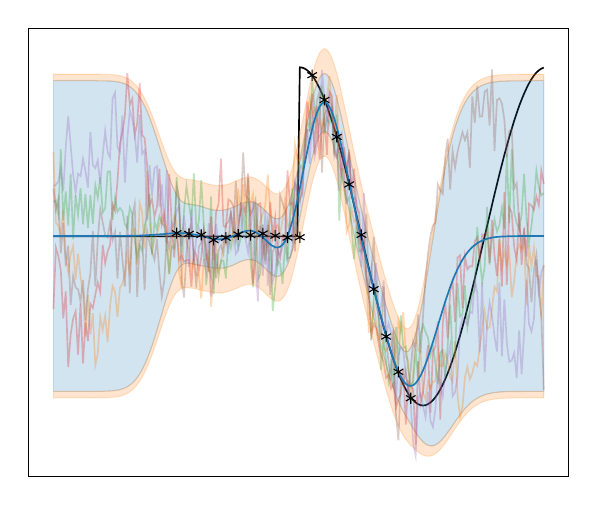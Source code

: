 % This file was created with tikzplotlib v0.10.1.
\begin{tikzpicture}

\definecolor{crimson2143940}{RGB}{214,39,40}
\definecolor{darkgray176}{RGB}{176,176,176}
\definecolor{darkorange25512714}{RGB}{255,127,14}
\definecolor{forestgreen4416044}{RGB}{44,160,44}
\definecolor{lightgray204}{RGB}{204,204,204}
\definecolor{mediumpurple148103189}{RGB}{148,103,189}
\definecolor{sienna1408675}{RGB}{140,86,75}
\definecolor{steelblue31119180}{RGB}{31,119,180}

\begin{axis}[
legend cell align={left},
legend style={
  fill opacity=0.8,
  draw opacity=1,
  text opacity=1,
  at={(0.03,0.03)},
  anchor=south west,
  draw=lightgray204
},
ticks=none,
tick align=outside,
tick pos=left,
%title={Heavi-Cosine},
x grid style={darkgray176},
xmin=-1.1, xmax=1.09,
xtick style={color=black},
y grid style={darkgray176},
ymin=-1.42, ymax=1.231,
ytick style={color=black}
]
\addplot [semithick, black]
table {%
-1 0
-0.01 0
0 1
0.01 0.998
0.02 0.992
0.03 0.982
0.04 0.969
0.05 0.951
0.06 0.93
0.07 0.905
0.08 0.876
0.09 0.844
0.1 0.809
0.11 0.771
0.12 0.729
0.13 0.685
0.15 0.588
0.17 0.482
0.19 0.368
0.21 0.249
0.25 -0
0.29 -0.249
0.31 -0.368
0.33 -0.482
0.35 -0.588
0.37 -0.685
0.38 -0.729
0.39 -0.771
0.4 -0.809
0.41 -0.844
0.42 -0.876
0.43 -0.905
0.44 -0.93
0.45 -0.951
0.46 -0.969
0.47 -0.982
0.48 -0.992
0.49 -0.998
0.5 -1
0.51 -0.998
0.52 -0.992
0.53 -0.982
0.54 -0.969
0.55 -0.951
0.56 -0.93
0.57 -0.905
0.58 -0.876
0.59 -0.844
0.6 -0.809
0.61 -0.771
0.62 -0.729
0.63 -0.685
0.65 -0.588
0.67 -0.482
0.69 -0.368
0.71 -0.249
0.75 0
0.79 0.249
0.81 0.368
0.83 0.482
0.85 0.588
0.87 0.685
0.88 0.729
0.89 0.771
0.9 0.809
0.91 0.844
0.92 0.876
0.93 0.905
0.94 0.93
0.95 0.951
0.96 0.969
0.97 0.982
0.98 0.992
0.99 0.998
};
% \addlegendentry{True Func.}
\path [draw=steelblue31119180, fill=steelblue31119180, opacity=0.2]
(axis cs:-1,0.921)
--(axis cs:-1,-0.916)
--(axis cs:-0.99,-0.916)
--(axis cs:-0.98,-0.916)
--(axis cs:-0.97,-0.916)
--(axis cs:-0.96,-0.916)
--(axis cs:-0.95,-0.916)
--(axis cs:-0.94,-0.916)
--(axis cs:-0.93,-0.916)
--(axis cs:-0.92,-0.916)
--(axis cs:-0.91,-0.916)
--(axis cs:-0.9,-0.916)
--(axis cs:-0.89,-0.916)
--(axis cs:-0.88,-0.916)
--(axis cs:-0.87,-0.916)
--(axis cs:-0.86,-0.916)
--(axis cs:-0.85,-0.916)
--(axis cs:-0.84,-0.916)
--(axis cs:-0.83,-0.916)
--(axis cs:-0.82,-0.916)
--(axis cs:-0.81,-0.916)
--(axis cs:-0.8,-0.916)
--(axis cs:-0.79,-0.915)
--(axis cs:-0.78,-0.915)
--(axis cs:-0.77,-0.914)
--(axis cs:-0.76,-0.913)
--(axis cs:-0.75,-0.911)
--(axis cs:-0.74,-0.909)
--(axis cs:-0.73,-0.906)
--(axis cs:-0.72,-0.902)
--(axis cs:-0.71,-0.896)
--(axis cs:-0.7,-0.889)
--(axis cs:-0.69,-0.879)
--(axis cs:-0.68,-0.868)
--(axis cs:-0.67,-0.853)
--(axis cs:-0.66,-0.835)
--(axis cs:-0.65,-0.813)
--(axis cs:-0.64,-0.788)
--(axis cs:-0.63,-0.759)
--(axis cs:-0.62,-0.725)
--(axis cs:-0.61,-0.688)
--(axis cs:-0.6,-0.647)
--(axis cs:-0.59,-0.603)
--(axis cs:-0.58,-0.556)
--(axis cs:-0.57,-0.507)
--(axis cs:-0.56,-0.458)
--(axis cs:-0.55,-0.408)
--(axis cs:-0.54,-0.36)
--(axis cs:-0.53,-0.314)
--(axis cs:-0.52,-0.273)
--(axis cs:-0.51,-0.237)
--(axis cs:-0.5,-0.207)
--(axis cs:-0.49,-0.185)
--(axis cs:-0.48,-0.17)
--(axis cs:-0.47,-0.162)
--(axis cs:-0.46,-0.158)
--(axis cs:-0.45,-0.159)
--(axis cs:-0.44,-0.161)
--(axis cs:-0.43,-0.164)
--(axis cs:-0.42,-0.167)
--(axis cs:-0.41,-0.17)
--(axis cs:-0.4,-0.173)
--(axis cs:-0.39,-0.176)
--(axis cs:-0.38,-0.178)
--(axis cs:-0.37,-0.181)
--(axis cs:-0.36,-0.184)
--(axis cs:-0.35,-0.186)
--(axis cs:-0.34,-0.188)
--(axis cs:-0.33,-0.188)
--(axis cs:-0.32,-0.188)
--(axis cs:-0.31,-0.187)
--(axis cs:-0.3,-0.184)
--(axis cs:-0.29,-0.18)
--(axis cs:-0.28,-0.175)
--(axis cs:-0.27,-0.169)
--(axis cs:-0.26,-0.162)
--(axis cs:-0.25,-0.155)
--(axis cs:-0.24,-0.149)
--(axis cs:-0.23,-0.143)
--(axis cs:-0.22,-0.139)
--(axis cs:-0.21,-0.137)
--(axis cs:-0.2,-0.137)
--(axis cs:-0.19,-0.14)
--(axis cs:-0.18,-0.145)
--(axis cs:-0.17,-0.153)
--(axis cs:-0.16,-0.164)
--(axis cs:-0.15,-0.176)
--(axis cs:-0.14,-0.19)
--(axis cs:-0.13,-0.204)
--(axis cs:-0.12,-0.217)
--(axis cs:-0.11,-0.228)
--(axis cs:-0.1,-0.235)
--(axis cs:-0.09,-0.237)
--(axis cs:-0.08,-0.232)
--(axis cs:-0.07,-0.219)
--(axis cs:-0.06,-0.198)
--(axis cs:-0.05,-0.168)
--(axis cs:-0.04,-0.128)
--(axis cs:-0.03,-0.079)
--(axis cs:-0.02,-0.021)
--(axis cs:-0.01,0.043)
--(axis cs:8.941e-10,0.113)
--(axis cs:0.01,0.186)
--(axis cs:0.02,0.26)
--(axis cs:0.03,0.333)
--(axis cs:0.04,0.402)
--(axis cs:0.05,0.465)
--(axis cs:0.06,0.519)
--(axis cs:0.07,0.563)
--(axis cs:0.08,0.595)
--(axis cs:0.09,0.615)
--(axis cs:0.1,0.622)
--(axis cs:0.11,0.616)
--(axis cs:0.12,0.597)
--(axis cs:0.13,0.566)
--(axis cs:0.14,0.525)
--(axis cs:0.15,0.475)
--(axis cs:0.16,0.418)
--(axis cs:0.17,0.356)
--(axis cs:0.18,0.289)
--(axis cs:0.19,0.22)
--(axis cs:0.2,0.15)
--(axis cs:0.21,0.08)
--(axis cs:0.22,0.011)
--(axis cs:0.23,-0.057)
--(axis cs:0.24,-0.123)
--(axis cs:0.25,-0.187)
--(axis cs:0.26,-0.249)
--(axis cs:0.27,-0.309)
--(axis cs:0.28,-0.368)
--(axis cs:0.29,-0.426)
--(axis cs:0.3,-0.483)
--(axis cs:0.31,-0.54)
--(axis cs:0.32,-0.596)
--(axis cs:0.33,-0.651)
--(axis cs:0.34,-0.706)
--(axis cs:0.35,-0.759)
--(axis cs:0.36,-0.809)
--(axis cs:0.37,-0.857)
--(axis cs:0.38,-0.901)
--(axis cs:0.39,-0.941)
--(axis cs:0.4,-0.976)
--(axis cs:0.41,-1.007)
--(axis cs:0.42,-1.035)
--(axis cs:0.43,-1.061)
--(axis cs:0.44,-1.086)
--(axis cs:0.45,-1.11)
--(axis cs:0.46,-1.135)
--(axis cs:0.47,-1.158)
--(axis cs:0.48,-1.18)
--(axis cs:0.49,-1.199)
--(axis cs:0.5,-1.215)
--(axis cs:0.51,-1.227)
--(axis cs:0.52,-1.235)
--(axis cs:0.53,-1.238)
--(axis cs:0.54,-1.238)
--(axis cs:0.55,-1.233)
--(axis cs:0.56,-1.224)
--(axis cs:0.57,-1.212)
--(axis cs:0.58,-1.196)
--(axis cs:0.59,-1.179)
--(axis cs:0.6,-1.159)
--(axis cs:0.61,-1.139)
--(axis cs:0.62,-1.118)
--(axis cs:0.63,-1.096)
--(axis cs:0.64,-1.076)
--(axis cs:0.65,-1.056)
--(axis cs:0.66,-1.037)
--(axis cs:0.67,-1.019)
--(axis cs:0.68,-1.004)
--(axis cs:0.69,-0.989)
--(axis cs:0.7,-0.977)
--(axis cs:0.71,-0.966)
--(axis cs:0.72,-0.957)
--(axis cs:0.73,-0.949)
--(axis cs:0.74,-0.942)
--(axis cs:0.75,-0.937)
--(axis cs:0.76,-0.932)
--(axis cs:0.77,-0.929)
--(axis cs:0.78,-0.926)
--(axis cs:0.79,-0.923)
--(axis cs:0.8,-0.922)
--(axis cs:0.81,-0.92)
--(axis cs:0.82,-0.919)
--(axis cs:0.83,-0.918)
--(axis cs:0.84,-0.918)
--(axis cs:0.85,-0.917)
--(axis cs:0.86,-0.917)
--(axis cs:0.87,-0.917)
--(axis cs:0.88,-0.917)
--(axis cs:0.89,-0.917)
--(axis cs:0.9,-0.917)
--(axis cs:0.91,-0.916)
--(axis cs:0.92,-0.916)
--(axis cs:0.93,-0.916)
--(axis cs:0.94,-0.916)
--(axis cs:0.95,-0.916)
--(axis cs:0.96,-0.916)
--(axis cs:0.97,-0.916)
--(axis cs:0.98,-0.916)
--(axis cs:0.99,-0.916)
--(axis cs:0.99,0.921)
--(axis cs:0.99,0.921)
--(axis cs:0.98,0.921)
--(axis cs:0.97,0.921)
--(axis cs:0.96,0.921)
--(axis cs:0.95,0.921)
--(axis cs:0.94,0.921)
--(axis cs:0.93,0.921)
--(axis cs:0.92,0.921)
--(axis cs:0.91,0.92)
--(axis cs:0.9,0.92)
--(axis cs:0.89,0.92)
--(axis cs:0.88,0.92)
--(axis cs:0.87,0.92)
--(axis cs:0.86,0.92)
--(axis cs:0.85,0.919)
--(axis cs:0.84,0.919)
--(axis cs:0.83,0.918)
--(axis cs:0.82,0.918)
--(axis cs:0.81,0.917)
--(axis cs:0.8,0.915)
--(axis cs:0.79,0.913)
--(axis cs:0.78,0.911)
--(axis cs:0.77,0.908)
--(axis cs:0.76,0.904)
--(axis cs:0.75,0.899)
--(axis cs:0.74,0.893)
--(axis cs:0.73,0.886)
--(axis cs:0.72,0.876)
--(axis cs:0.71,0.865)
--(axis cs:0.7,0.851)
--(axis cs:0.69,0.834)
--(axis cs:0.68,0.814)
--(axis cs:0.67,0.79)
--(axis cs:0.66,0.761)
--(axis cs:0.65,0.728)
--(axis cs:0.64,0.69)
--(axis cs:0.63,0.646)
--(axis cs:0.62,0.596)
--(axis cs:0.61,0.539)
--(axis cs:0.6,0.477)
--(axis cs:0.59,0.408)
--(axis cs:0.58,0.333)
--(axis cs:0.57,0.253)
--(axis cs:0.56,0.168)
--(axis cs:0.55,0.079)
--(axis cs:0.54,-0.012)
--(axis cs:0.53,-0.104)
--(axis cs:0.52,-0.196)
--(axis cs:0.51,-0.285)
--(axis cs:0.5,-0.37)
--(axis cs:0.49,-0.448)
--(axis cs:0.48,-0.518)
--(axis cs:0.47,-0.577)
--(axis cs:0.46,-0.624)
--(axis cs:0.45,-0.658)
--(axis cs:0.44,-0.678)
--(axis cs:0.43,-0.683)
--(axis cs:0.42,-0.675)
--(axis cs:0.41,-0.655)
--(axis cs:0.4,-0.627)
--(axis cs:0.39,-0.591)
--(axis cs:0.38,-0.551)
--(axis cs:0.37,-0.506)
--(axis cs:0.36,-0.459)
--(axis cs:0.35,-0.409)
--(axis cs:0.34,-0.358)
--(axis cs:0.33,-0.305)
--(axis cs:0.32,-0.251)
--(axis cs:0.31,-0.196)
--(axis cs:0.3,-0.141)
--(axis cs:0.29,-0.084)
--(axis cs:0.28,-0.026)
--(axis cs:0.27,0.033)
--(axis cs:0.26,0.094)
--(axis cs:0.25,0.156)
--(axis cs:0.24,0.219)
--(axis cs:0.23,0.285)
--(axis cs:0.22,0.353)
--(axis cs:0.21,0.422)
--(axis cs:0.2,0.492)
--(axis cs:0.19,0.562)
--(axis cs:0.18,0.631)
--(axis cs:0.17,0.697)
--(axis cs:0.16,0.76)
--(axis cs:0.15,0.817)
--(axis cs:0.14,0.867)
--(axis cs:0.13,0.908)
--(axis cs:0.12,0.938)
--(axis cs:0.11,0.957)
--(axis cs:0.1,0.963)
--(axis cs:0.09,0.957)
--(axis cs:0.08,0.937)
--(axis cs:0.07,0.904)
--(axis cs:0.06,0.86)
--(axis cs:0.05,0.806)
--(axis cs:0.04,0.743)
--(axis cs:0.03,0.674)
--(axis cs:0.02,0.601)
--(axis cs:0.01,0.527)
--(axis cs:8.941e-10,0.454)
--(axis cs:-0.01,0.384)
--(axis cs:-0.02,0.32)
--(axis cs:-0.03,0.263)
--(axis cs:-0.04,0.214)
--(axis cs:-0.05,0.174)
--(axis cs:-0.06,0.143)
--(axis cs:-0.07,0.122)
--(axis cs:-0.08,0.109)
--(axis cs:-0.09,0.104)
--(axis cs:-0.1,0.106)
--(axis cs:-0.11,0.113)
--(axis cs:-0.12,0.124)
--(axis cs:-0.13,0.137)
--(axis cs:-0.14,0.151)
--(axis cs:-0.15,0.165)
--(axis cs:-0.16,0.177)
--(axis cs:-0.17,0.188)
--(axis cs:-0.18,0.196)
--(axis cs:-0.19,0.202)
--(axis cs:-0.2,0.204)
--(axis cs:-0.21,0.204)
--(axis cs:-0.22,0.202)
--(axis cs:-0.23,0.198)
--(axis cs:-0.24,0.192)
--(axis cs:-0.25,0.186)
--(axis cs:-0.26,0.18)
--(axis cs:-0.27,0.173)
--(axis cs:-0.28,0.167)
--(axis cs:-0.29,0.162)
--(axis cs:-0.3,0.158)
--(axis cs:-0.31,0.156)
--(axis cs:-0.32,0.154)
--(axis cs:-0.33,0.154)
--(axis cs:-0.34,0.155)
--(axis cs:-0.35,0.156)
--(axis cs:-0.36,0.159)
--(axis cs:-0.37,0.163)
--(axis cs:-0.38,0.167)
--(axis cs:-0.39,0.172)
--(axis cs:-0.4,0.177)
--(axis cs:-0.41,0.181)
--(axis cs:-0.42,0.184)
--(axis cs:-0.43,0.187)
--(axis cs:-0.44,0.189)
--(axis cs:-0.45,0.191)
--(axis cs:-0.46,0.194)
--(axis cs:-0.47,0.199)
--(axis cs:-0.48,0.208)
--(axis cs:-0.49,0.223)
--(axis cs:-0.5,0.245)
--(axis cs:-0.51,0.274)
--(axis cs:-0.52,0.308)
--(axis cs:-0.53,0.348)
--(axis cs:-0.54,0.391)
--(axis cs:-0.55,0.437)
--(axis cs:-0.56,0.484)
--(axis cs:-0.57,0.531)
--(axis cs:-0.58,0.578)
--(axis cs:-0.59,0.622)
--(axis cs:-0.6,0.664)
--(axis cs:-0.61,0.703)
--(axis cs:-0.62,0.739)
--(axis cs:-0.63,0.771)
--(axis cs:-0.64,0.799)
--(axis cs:-0.65,0.823)
--(axis cs:-0.66,0.843)
--(axis cs:-0.67,0.861)
--(axis cs:-0.68,0.875)
--(axis cs:-0.69,0.886)
--(axis cs:-0.7,0.895)
--(axis cs:-0.71,0.902)
--(axis cs:-0.72,0.907)
--(axis cs:-0.73,0.911)
--(axis cs:-0.74,0.914)
--(axis cs:-0.75,0.916)
--(axis cs:-0.76,0.918)
--(axis cs:-0.77,0.919)
--(axis cs:-0.78,0.919)
--(axis cs:-0.79,0.92)
--(axis cs:-0.8,0.92)
--(axis cs:-0.81,0.92)
--(axis cs:-0.82,0.92)
--(axis cs:-0.83,0.921)
--(axis cs:-0.84,0.921)
--(axis cs:-0.85,0.921)
--(axis cs:-0.86,0.921)
--(axis cs:-0.87,0.921)
--(axis cs:-0.88,0.921)
--(axis cs:-0.89,0.921)
--(axis cs:-0.9,0.921)
--(axis cs:-0.91,0.921)
--(axis cs:-0.92,0.921)
--(axis cs:-0.93,0.921)
--(axis cs:-0.94,0.921)
--(axis cs:-0.95,0.921)
--(axis cs:-0.96,0.921)
--(axis cs:-0.97,0.921)
--(axis cs:-0.98,0.921)
--(axis cs:-0.99,0.921)
--(axis cs:-1,0.921)
--cycle;
\addlegendimage{area legend, draw=steelblue31119180, fill=steelblue31119180, opacity=0.2}
% \addlegendentry{Epistemic}

\path [draw=darkorange25512714, fill=darkorange25512714, opacity=0.2]
(axis cs:-1,-0.955)
--(axis cs:-1,-0.916)
--(axis cs:-0.99,-0.916)
--(axis cs:-0.98,-0.916)
--(axis cs:-0.97,-0.916)
--(axis cs:-0.96,-0.916)
--(axis cs:-0.95,-0.916)
--(axis cs:-0.94,-0.916)
--(axis cs:-0.93,-0.916)
--(axis cs:-0.92,-0.916)
--(axis cs:-0.91,-0.916)
--(axis cs:-0.9,-0.916)
--(axis cs:-0.89,-0.916)
--(axis cs:-0.88,-0.916)
--(axis cs:-0.87,-0.916)
--(axis cs:-0.86,-0.916)
--(axis cs:-0.85,-0.916)
--(axis cs:-0.84,-0.916)
--(axis cs:-0.83,-0.916)
--(axis cs:-0.82,-0.916)
--(axis cs:-0.81,-0.916)
--(axis cs:-0.8,-0.916)
--(axis cs:-0.79,-0.915)
--(axis cs:-0.78,-0.915)
--(axis cs:-0.77,-0.914)
--(axis cs:-0.76,-0.913)
--(axis cs:-0.75,-0.911)
--(axis cs:-0.74,-0.909)
--(axis cs:-0.73,-0.906)
--(axis cs:-0.72,-0.902)
--(axis cs:-0.71,-0.896)
--(axis cs:-0.7,-0.889)
--(axis cs:-0.69,-0.879)
--(axis cs:-0.68,-0.868)
--(axis cs:-0.67,-0.853)
--(axis cs:-0.66,-0.835)
--(axis cs:-0.65,-0.813)
--(axis cs:-0.64,-0.788)
--(axis cs:-0.63,-0.759)
--(axis cs:-0.62,-0.725)
--(axis cs:-0.61,-0.688)
--(axis cs:-0.6,-0.647)
--(axis cs:-0.59,-0.603)
--(axis cs:-0.58,-0.556)
--(axis cs:-0.57,-0.507)
--(axis cs:-0.56,-0.458)
--(axis cs:-0.55,-0.408)
--(axis cs:-0.54,-0.36)
--(axis cs:-0.53,-0.314)
--(axis cs:-0.52,-0.273)
--(axis cs:-0.51,-0.237)
--(axis cs:-0.5,-0.207)
--(axis cs:-0.49,-0.185)
--(axis cs:-0.48,-0.17)
--(axis cs:-0.47,-0.162)
--(axis cs:-0.46,-0.158)
--(axis cs:-0.45,-0.159)
--(axis cs:-0.44,-0.161)
--(axis cs:-0.43,-0.164)
--(axis cs:-0.42,-0.167)
--(axis cs:-0.41,-0.17)
--(axis cs:-0.4,-0.173)
--(axis cs:-0.39,-0.176)
--(axis cs:-0.38,-0.178)
--(axis cs:-0.37,-0.181)
--(axis cs:-0.36,-0.184)
--(axis cs:-0.35,-0.186)
--(axis cs:-0.34,-0.188)
--(axis cs:-0.33,-0.188)
--(axis cs:-0.32,-0.188)
--(axis cs:-0.31,-0.187)
--(axis cs:-0.3,-0.184)
--(axis cs:-0.29,-0.18)
--(axis cs:-0.28,-0.175)
--(axis cs:-0.27,-0.169)
--(axis cs:-0.26,-0.162)
--(axis cs:-0.25,-0.155)
--(axis cs:-0.24,-0.149)
--(axis cs:-0.23,-0.143)
--(axis cs:-0.22,-0.139)
--(axis cs:-0.21,-0.137)
--(axis cs:-0.2,-0.137)
--(axis cs:-0.19,-0.14)
--(axis cs:-0.18,-0.145)
--(axis cs:-0.17,-0.153)
--(axis cs:-0.16,-0.164)
--(axis cs:-0.15,-0.176)
--(axis cs:-0.14,-0.19)
--(axis cs:-0.13,-0.204)
--(axis cs:-0.12,-0.217)
--(axis cs:-0.11,-0.228)
--(axis cs:-0.1,-0.235)
--(axis cs:-0.09,-0.237)
--(axis cs:-0.08,-0.232)
--(axis cs:-0.07,-0.219)
--(axis cs:-0.06,-0.198)
--(axis cs:-0.05,-0.168)
--(axis cs:-0.04,-0.128)
--(axis cs:-0.03,-0.079)
--(axis cs:-0.02,-0.021)
--(axis cs:-0.01,0.043)
--(axis cs:8.941e-10,0.113)
--(axis cs:0.01,0.186)
--(axis cs:0.02,0.26)
--(axis cs:0.03,0.333)
--(axis cs:0.04,0.402)
--(axis cs:0.05,0.465)
--(axis cs:0.06,0.519)
--(axis cs:0.07,0.563)
--(axis cs:0.08,0.595)
--(axis cs:0.09,0.615)
--(axis cs:0.1,0.622)
--(axis cs:0.11,0.616)
--(axis cs:0.12,0.597)
--(axis cs:0.13,0.566)
--(axis cs:0.14,0.525)
--(axis cs:0.15,0.475)
--(axis cs:0.16,0.418)
--(axis cs:0.17,0.356)
--(axis cs:0.18,0.289)
--(axis cs:0.19,0.22)
--(axis cs:0.2,0.15)
--(axis cs:0.21,0.08)
--(axis cs:0.22,0.011)
--(axis cs:0.23,-0.057)
--(axis cs:0.24,-0.123)
--(axis cs:0.25,-0.187)
--(axis cs:0.26,-0.249)
--(axis cs:0.27,-0.309)
--(axis cs:0.28,-0.368)
--(axis cs:0.29,-0.426)
--(axis cs:0.3,-0.483)
--(axis cs:0.31,-0.54)
--(axis cs:0.32,-0.596)
--(axis cs:0.33,-0.651)
--(axis cs:0.34,-0.706)
--(axis cs:0.35,-0.759)
--(axis cs:0.36,-0.809)
--(axis cs:0.37,-0.857)
--(axis cs:0.38,-0.901)
--(axis cs:0.39,-0.941)
--(axis cs:0.4,-0.976)
--(axis cs:0.41,-1.007)
--(axis cs:0.42,-1.035)
--(axis cs:0.43,-1.061)
--(axis cs:0.44,-1.086)
--(axis cs:0.45,-1.11)
--(axis cs:0.46,-1.135)
--(axis cs:0.47,-1.158)
--(axis cs:0.48,-1.18)
--(axis cs:0.49,-1.199)
--(axis cs:0.5,-1.215)
--(axis cs:0.51,-1.227)
--(axis cs:0.52,-1.235)
--(axis cs:0.53,-1.238)
--(axis cs:0.54,-1.238)
--(axis cs:0.55,-1.233)
--(axis cs:0.56,-1.224)
--(axis cs:0.57,-1.212)
--(axis cs:0.58,-1.196)
--(axis cs:0.59,-1.179)
--(axis cs:0.6,-1.159)
--(axis cs:0.61,-1.139)
--(axis cs:0.62,-1.118)
--(axis cs:0.63,-1.096)
--(axis cs:0.64,-1.076)
--(axis cs:0.65,-1.056)
--(axis cs:0.66,-1.037)
--(axis cs:0.67,-1.019)
--(axis cs:0.68,-1.004)
--(axis cs:0.69,-0.989)
--(axis cs:0.7,-0.977)
--(axis cs:0.71,-0.966)
--(axis cs:0.72,-0.957)
--(axis cs:0.73,-0.949)
--(axis cs:0.74,-0.942)
--(axis cs:0.75,-0.937)
--(axis cs:0.76,-0.932)
--(axis cs:0.77,-0.929)
--(axis cs:0.78,-0.926)
--(axis cs:0.79,-0.923)
--(axis cs:0.8,-0.922)
--(axis cs:0.81,-0.92)
--(axis cs:0.82,-0.919)
--(axis cs:0.83,-0.918)
--(axis cs:0.84,-0.918)
--(axis cs:0.85,-0.917)
--(axis cs:0.86,-0.917)
--(axis cs:0.87,-0.917)
--(axis cs:0.88,-0.917)
--(axis cs:0.89,-0.917)
--(axis cs:0.9,-0.917)
--(axis cs:0.91,-0.916)
--(axis cs:0.92,-0.916)
--(axis cs:0.93,-0.916)
--(axis cs:0.94,-0.916)
--(axis cs:0.95,-0.916)
--(axis cs:0.96,-0.916)
--(axis cs:0.97,-0.916)
--(axis cs:0.98,-0.916)
--(axis cs:0.99,-0.916)
--(axis cs:0.99,-0.955)
--(axis cs:0.99,-0.955)
--(axis cs:0.98,-0.955)
--(axis cs:0.97,-0.955)
--(axis cs:0.96,-0.955)
--(axis cs:0.95,-0.955)
--(axis cs:0.94,-0.955)
--(axis cs:0.93,-0.955)
--(axis cs:0.92,-0.955)
--(axis cs:0.91,-0.955)
--(axis cs:0.9,-0.955)
--(axis cs:0.89,-0.955)
--(axis cs:0.88,-0.955)
--(axis cs:0.87,-0.955)
--(axis cs:0.86,-0.955)
--(axis cs:0.85,-0.956)
--(axis cs:0.84,-0.956)
--(axis cs:0.83,-0.957)
--(axis cs:0.82,-0.958)
--(axis cs:0.81,-0.959)
--(axis cs:0.8,-0.96)
--(axis cs:0.79,-0.962)
--(axis cs:0.78,-0.964)
--(axis cs:0.77,-0.967)
--(axis cs:0.76,-0.97)
--(axis cs:0.75,-0.975)
--(axis cs:0.74,-0.98)
--(axis cs:0.73,-0.987)
--(axis cs:0.72,-0.995)
--(axis cs:0.71,-1.004)
--(axis cs:0.7,-1.015)
--(axis cs:0.69,-1.028)
--(axis cs:0.68,-1.042)
--(axis cs:0.67,-1.058)
--(axis cs:0.66,-1.076)
--(axis cs:0.65,-1.095)
--(axis cs:0.64,-1.115)
--(axis cs:0.63,-1.137)
--(axis cs:0.62,-1.158)
--(axis cs:0.61,-1.18)
--(axis cs:0.6,-1.202)
--(axis cs:0.59,-1.223)
--(axis cs:0.58,-1.242)
--(axis cs:0.57,-1.259)
--(axis cs:0.56,-1.274)
--(axis cs:0.55,-1.285)
--(axis cs:0.54,-1.294)
--(axis cs:0.53,-1.298)
--(axis cs:0.52,-1.3)
--(axis cs:0.51,-1.298)
--(axis cs:0.5,-1.293)
--(axis cs:0.49,-1.285)
--(axis cs:0.48,-1.275)
--(axis cs:0.47,-1.263)
--(axis cs:0.46,-1.249)
--(axis cs:0.45,-1.235)
--(axis cs:0.44,-1.218)
--(axis cs:0.43,-1.2)
--(axis cs:0.42,-1.178)
--(axis cs:0.41,-1.152)
--(axis cs:0.4,-1.121)
--(axis cs:0.39,-1.086)
--(axis cs:0.38,-1.046)
--(axis cs:0.37,-1.002)
--(axis cs:0.36,-0.954)
--(axis cs:0.35,-0.904)
--(axis cs:0.34,-0.851)
--(axis cs:0.33,-0.797)
--(axis cs:0.32,-0.742)
--(axis cs:0.31,-0.686)
--(axis cs:0.3,-0.63)
--(axis cs:0.29,-0.573)
--(axis cs:0.28,-0.515)
--(axis cs:0.27,-0.456)
--(axis cs:0.26,-0.395)
--(axis cs:0.25,-0.333)
--(axis cs:0.24,-0.269)
--(axis cs:0.23,-0.203)
--(axis cs:0.22,-0.136)
--(axis cs:0.21,-0.067)
--(axis cs:0.2,0.003)
--(axis cs:0.19,0.073)
--(axis cs:0.18,0.142)
--(axis cs:0.17,0.209)
--(axis cs:0.16,0.272)
--(axis cs:0.15,0.329)
--(axis cs:0.14,0.378)
--(axis cs:0.13,0.419)
--(axis cs:0.12,0.45)
--(axis cs:0.11,0.469)
--(axis cs:0.1,0.475)
--(axis cs:0.09,0.468)
--(axis cs:0.08,0.449)
--(axis cs:0.07,0.416)
--(axis cs:0.06,0.372)
--(axis cs:0.05,0.318)
--(axis cs:0.04,0.255)
--(axis cs:0.03,0.186)
--(axis cs:0.02,0.113)
--(axis cs:0.01,0.039)
--(axis cs:8.941e-10,-0.034)
--(axis cs:-0.01,-0.104)
--(axis cs:-0.02,-0.168)
--(axis cs:-0.03,-0.226)
--(axis cs:-0.04,-0.275)
--(axis cs:-0.05,-0.315)
--(axis cs:-0.06,-0.345)
--(axis cs:-0.07,-0.366)
--(axis cs:-0.08,-0.379)
--(axis cs:-0.09,-0.384)
--(axis cs:-0.1,-0.382)
--(axis cs:-0.11,-0.375)
--(axis cs:-0.12,-0.364)
--(axis cs:-0.13,-0.351)
--(axis cs:-0.14,-0.337)
--(axis cs:-0.15,-0.323)
--(axis cs:-0.16,-0.311)
--(axis cs:-0.17,-0.3)
--(axis cs:-0.18,-0.292)
--(axis cs:-0.19,-0.287)
--(axis cs:-0.2,-0.284)
--(axis cs:-0.21,-0.284)
--(axis cs:-0.22,-0.286)
--(axis cs:-0.23,-0.29)
--(axis cs:-0.24,-0.296)
--(axis cs:-0.25,-0.302)
--(axis cs:-0.26,-0.309)
--(axis cs:-0.27,-0.315)
--(axis cs:-0.28,-0.321)
--(axis cs:-0.29,-0.326)
--(axis cs:-0.3,-0.33)
--(axis cs:-0.31,-0.333)
--(axis cs:-0.32,-0.335)
--(axis cs:-0.33,-0.335)
--(axis cs:-0.34,-0.334)
--(axis cs:-0.35,-0.333)
--(axis cs:-0.36,-0.33)
--(axis cs:-0.37,-0.327)
--(axis cs:-0.38,-0.324)
--(axis cs:-0.39,-0.321)
--(axis cs:-0.4,-0.318)
--(axis cs:-0.41,-0.315)
--(axis cs:-0.42,-0.311)
--(axis cs:-0.43,-0.308)
--(axis cs:-0.44,-0.306)
--(axis cs:-0.45,-0.304)
--(axis cs:-0.46,-0.303)
--(axis cs:-0.47,-0.304)
--(axis cs:-0.48,-0.309)
--(axis cs:-0.49,-0.317)
--(axis cs:-0.5,-0.331)
--(axis cs:-0.51,-0.351)
--(axis cs:-0.52,-0.377)
--(axis cs:-0.53,-0.409)
--(axis cs:-0.54,-0.446)
--(axis cs:-0.55,-0.486)
--(axis cs:-0.56,-0.528)
--(axis cs:-0.57,-0.572)
--(axis cs:-0.58,-0.616)
--(axis cs:-0.59,-0.659)
--(axis cs:-0.6,-0.7)
--(axis cs:-0.61,-0.738)
--(axis cs:-0.62,-0.773)
--(axis cs:-0.63,-0.804)
--(axis cs:-0.64,-0.832)
--(axis cs:-0.65,-0.856)
--(axis cs:-0.66,-0.876)
--(axis cs:-0.67,-0.894)
--(axis cs:-0.68,-0.908)
--(axis cs:-0.69,-0.919)
--(axis cs:-0.7,-0.928)
--(axis cs:-0.71,-0.935)
--(axis cs:-0.72,-0.941)
--(axis cs:-0.73,-0.945)
--(axis cs:-0.74,-0.948)
--(axis cs:-0.75,-0.95)
--(axis cs:-0.76,-0.951)
--(axis cs:-0.77,-0.952)
--(axis cs:-0.78,-0.953)
--(axis cs:-0.79,-0.954)
--(axis cs:-0.8,-0.954)
--(axis cs:-0.81,-0.954)
--(axis cs:-0.82,-0.954)
--(axis cs:-0.83,-0.954)
--(axis cs:-0.84,-0.954)
--(axis cs:-0.85,-0.954)
--(axis cs:-0.86,-0.955)
--(axis cs:-0.87,-0.955)
--(axis cs:-0.88,-0.955)
--(axis cs:-0.89,-0.955)
--(axis cs:-0.9,-0.955)
--(axis cs:-0.91,-0.955)
--(axis cs:-0.92,-0.955)
--(axis cs:-0.93,-0.955)
--(axis cs:-0.94,-0.955)
--(axis cs:-0.95,-0.955)
--(axis cs:-0.96,-0.955)
--(axis cs:-0.97,-0.955)
--(axis cs:-0.98,-0.955)
--(axis cs:-0.99,-0.955)
--(axis cs:-1,-0.955)
--cycle;
\addlegendimage{area legend, draw=darkorange25512714, fill=darkorange25512714, opacity=0.2}
% \addlegendentry{Aleatoric}

\path [draw=darkorange25512714, fill=darkorange25512714, opacity=0.2]
(axis cs:-1,0.959)
--(axis cs:-1,0.921)
--(axis cs:-0.99,0.921)
--(axis cs:-0.98,0.921)
--(axis cs:-0.97,0.921)
--(axis cs:-0.96,0.921)
--(axis cs:-0.95,0.921)
--(axis cs:-0.94,0.921)
--(axis cs:-0.93,0.921)
--(axis cs:-0.92,0.921)
--(axis cs:-0.91,0.921)
--(axis cs:-0.9,0.921)
--(axis cs:-0.89,0.921)
--(axis cs:-0.88,0.921)
--(axis cs:-0.87,0.921)
--(axis cs:-0.86,0.921)
--(axis cs:-0.85,0.921)
--(axis cs:-0.84,0.921)
--(axis cs:-0.83,0.921)
--(axis cs:-0.82,0.92)
--(axis cs:-0.81,0.92)
--(axis cs:-0.8,0.92)
--(axis cs:-0.79,0.92)
--(axis cs:-0.78,0.919)
--(axis cs:-0.77,0.919)
--(axis cs:-0.76,0.918)
--(axis cs:-0.75,0.916)
--(axis cs:-0.74,0.914)
--(axis cs:-0.73,0.911)
--(axis cs:-0.72,0.907)
--(axis cs:-0.71,0.902)
--(axis cs:-0.7,0.895)
--(axis cs:-0.69,0.886)
--(axis cs:-0.68,0.875)
--(axis cs:-0.67,0.861)
--(axis cs:-0.66,0.843)
--(axis cs:-0.65,0.823)
--(axis cs:-0.64,0.799)
--(axis cs:-0.63,0.771)
--(axis cs:-0.62,0.739)
--(axis cs:-0.61,0.703)
--(axis cs:-0.6,0.664)
--(axis cs:-0.59,0.622)
--(axis cs:-0.58,0.578)
--(axis cs:-0.57,0.531)
--(axis cs:-0.56,0.484)
--(axis cs:-0.55,0.437)
--(axis cs:-0.54,0.391)
--(axis cs:-0.53,0.348)
--(axis cs:-0.52,0.308)
--(axis cs:-0.51,0.274)
--(axis cs:-0.5,0.245)
--(axis cs:-0.49,0.223)
--(axis cs:-0.48,0.208)
--(axis cs:-0.47,0.199)
--(axis cs:-0.46,0.194)
--(axis cs:-0.45,0.191)
--(axis cs:-0.44,0.189)
--(axis cs:-0.43,0.187)
--(axis cs:-0.42,0.184)
--(axis cs:-0.41,0.181)
--(axis cs:-0.4,0.177)
--(axis cs:-0.39,0.172)
--(axis cs:-0.38,0.167)
--(axis cs:-0.37,0.163)
--(axis cs:-0.36,0.159)
--(axis cs:-0.35,0.156)
--(axis cs:-0.34,0.155)
--(axis cs:-0.33,0.154)
--(axis cs:-0.32,0.154)
--(axis cs:-0.31,0.156)
--(axis cs:-0.3,0.158)
--(axis cs:-0.29,0.162)
--(axis cs:-0.28,0.167)
--(axis cs:-0.27,0.173)
--(axis cs:-0.26,0.18)
--(axis cs:-0.25,0.186)
--(axis cs:-0.24,0.192)
--(axis cs:-0.23,0.198)
--(axis cs:-0.22,0.202)
--(axis cs:-0.21,0.204)
--(axis cs:-0.2,0.204)
--(axis cs:-0.19,0.202)
--(axis cs:-0.18,0.196)
--(axis cs:-0.17,0.188)
--(axis cs:-0.16,0.177)
--(axis cs:-0.15,0.165)
--(axis cs:-0.14,0.151)
--(axis cs:-0.13,0.137)
--(axis cs:-0.12,0.124)
--(axis cs:-0.11,0.113)
--(axis cs:-0.1,0.106)
--(axis cs:-0.09,0.104)
--(axis cs:-0.08,0.109)
--(axis cs:-0.07,0.122)
--(axis cs:-0.06,0.143)
--(axis cs:-0.05,0.174)
--(axis cs:-0.04,0.214)
--(axis cs:-0.03,0.263)
--(axis cs:-0.02,0.32)
--(axis cs:-0.01,0.384)
--(axis cs:8.941e-10,0.454)
--(axis cs:0.01,0.527)
--(axis cs:0.02,0.601)
--(axis cs:0.03,0.674)
--(axis cs:0.04,0.743)
--(axis cs:0.05,0.806)
--(axis cs:0.06,0.86)
--(axis cs:0.07,0.904)
--(axis cs:0.08,0.937)
--(axis cs:0.09,0.957)
--(axis cs:0.1,0.963)
--(axis cs:0.11,0.957)
--(axis cs:0.12,0.938)
--(axis cs:0.13,0.908)
--(axis cs:0.14,0.867)
--(axis cs:0.15,0.817)
--(axis cs:0.16,0.76)
--(axis cs:0.17,0.697)
--(axis cs:0.18,0.631)
--(axis cs:0.19,0.562)
--(axis cs:0.2,0.492)
--(axis cs:0.21,0.422)
--(axis cs:0.22,0.353)
--(axis cs:0.23,0.285)
--(axis cs:0.24,0.219)
--(axis cs:0.25,0.156)
--(axis cs:0.26,0.094)
--(axis cs:0.27,0.033)
--(axis cs:0.28,-0.026)
--(axis cs:0.29,-0.084)
--(axis cs:0.3,-0.141)
--(axis cs:0.31,-0.196)
--(axis cs:0.32,-0.251)
--(axis cs:0.33,-0.305)
--(axis cs:0.34,-0.358)
--(axis cs:0.35,-0.409)
--(axis cs:0.36,-0.459)
--(axis cs:0.37,-0.506)
--(axis cs:0.38,-0.551)
--(axis cs:0.39,-0.591)
--(axis cs:0.4,-0.627)
--(axis cs:0.41,-0.655)
--(axis cs:0.42,-0.675)
--(axis cs:0.43,-0.683)
--(axis cs:0.44,-0.678)
--(axis cs:0.45,-0.658)
--(axis cs:0.46,-0.624)
--(axis cs:0.47,-0.577)
--(axis cs:0.48,-0.518)
--(axis cs:0.49,-0.448)
--(axis cs:0.5,-0.37)
--(axis cs:0.51,-0.285)
--(axis cs:0.52,-0.196)
--(axis cs:0.53,-0.104)
--(axis cs:0.54,-0.012)
--(axis cs:0.55,0.079)
--(axis cs:0.56,0.168)
--(axis cs:0.57,0.253)
--(axis cs:0.58,0.333)
--(axis cs:0.59,0.408)
--(axis cs:0.6,0.477)
--(axis cs:0.61,0.539)
--(axis cs:0.62,0.596)
--(axis cs:0.63,0.646)
--(axis cs:0.64,0.69)
--(axis cs:0.65,0.728)
--(axis cs:0.66,0.761)
--(axis cs:0.67,0.79)
--(axis cs:0.68,0.814)
--(axis cs:0.69,0.834)
--(axis cs:0.7,0.851)
--(axis cs:0.71,0.865)
--(axis cs:0.72,0.876)
--(axis cs:0.73,0.886)
--(axis cs:0.74,0.893)
--(axis cs:0.75,0.899)
--(axis cs:0.76,0.904)
--(axis cs:0.77,0.908)
--(axis cs:0.78,0.911)
--(axis cs:0.79,0.913)
--(axis cs:0.8,0.915)
--(axis cs:0.81,0.917)
--(axis cs:0.82,0.918)
--(axis cs:0.83,0.918)
--(axis cs:0.84,0.919)
--(axis cs:0.85,0.919)
--(axis cs:0.86,0.92)
--(axis cs:0.87,0.92)
--(axis cs:0.88,0.92)
--(axis cs:0.89,0.92)
--(axis cs:0.9,0.92)
--(axis cs:0.91,0.92)
--(axis cs:0.92,0.921)
--(axis cs:0.93,0.921)
--(axis cs:0.94,0.921)
--(axis cs:0.95,0.921)
--(axis cs:0.96,0.921)
--(axis cs:0.97,0.921)
--(axis cs:0.98,0.921)
--(axis cs:0.99,0.921)
--(axis cs:0.99,0.959)
--(axis cs:0.99,0.959)
--(axis cs:0.98,0.959)
--(axis cs:0.97,0.959)
--(axis cs:0.96,0.959)
--(axis cs:0.95,0.959)
--(axis cs:0.94,0.959)
--(axis cs:0.93,0.959)
--(axis cs:0.92,0.959)
--(axis cs:0.91,0.959)
--(axis cs:0.9,0.959)
--(axis cs:0.89,0.959)
--(axis cs:0.88,0.958)
--(axis cs:0.87,0.958)
--(axis cs:0.86,0.958)
--(axis cs:0.85,0.958)
--(axis cs:0.84,0.957)
--(axis cs:0.83,0.957)
--(axis cs:0.82,0.956)
--(axis cs:0.81,0.955)
--(axis cs:0.8,0.953)
--(axis cs:0.79,0.952)
--(axis cs:0.78,0.949)
--(axis cs:0.77,0.946)
--(axis cs:0.76,0.942)
--(axis cs:0.75,0.937)
--(axis cs:0.74,0.931)
--(axis cs:0.73,0.924)
--(axis cs:0.72,0.914)
--(axis cs:0.71,0.903)
--(axis cs:0.7,0.889)
--(axis cs:0.69,0.872)
--(axis cs:0.68,0.852)
--(axis cs:0.67,0.828)
--(axis cs:0.66,0.8)
--(axis cs:0.65,0.768)
--(axis cs:0.64,0.73)
--(axis cs:0.63,0.686)
--(axis cs:0.62,0.637)
--(axis cs:0.61,0.581)
--(axis cs:0.6,0.519)
--(axis cs:0.59,0.452)
--(axis cs:0.58,0.378)
--(axis cs:0.57,0.3)
--(axis cs:0.56,0.217)
--(axis cs:0.55,0.131)
--(axis cs:0.54,0.044)
--(axis cs:0.53,-0.044)
--(axis cs:0.52,-0.131)
--(axis cs:0.51,-0.214)
--(axis cs:0.5,-0.292)
--(axis cs:0.49,-0.362)
--(axis cs:0.48,-0.423)
--(axis cs:0.47,-0.472)
--(axis cs:0.46,-0.51)
--(axis cs:0.45,-0.534)
--(axis cs:0.44,-0.545)
--(axis cs:0.43,-0.544)
--(axis cs:0.42,-0.532)
--(axis cs:0.41,-0.511)
--(axis cs:0.4,-0.482)
--(axis cs:0.39,-0.446)
--(axis cs:0.38,-0.406)
--(axis cs:0.37,-0.362)
--(axis cs:0.36,-0.314)
--(axis cs:0.35,-0.264)
--(axis cs:0.34,-0.213)
--(axis cs:0.33,-0.159)
--(axis cs:0.32,-0.105)
--(axis cs:0.31,-0.05)
--(axis cs:0.3,0.006)
--(axis cs:0.29,0.063)
--(axis cs:0.28,0.121)
--(axis cs:0.27,0.18)
--(axis cs:0.26,0.24)
--(axis cs:0.25,0.302)
--(axis cs:0.24,0.366)
--(axis cs:0.23,0.432)
--(axis cs:0.22,0.499)
--(axis cs:0.21,0.569)
--(axis cs:0.2,0.638)
--(axis cs:0.19,0.708)
--(axis cs:0.18,0.777)
--(axis cs:0.17,0.844)
--(axis cs:0.16,0.907)
--(axis cs:0.15,0.964)
--(axis cs:0.14,1.014)
--(axis cs:0.13,1.054)
--(axis cs:0.12,1.085)
--(axis cs:0.11,1.104)
--(axis cs:0.1,1.11)
--(axis cs:0.09,1.103)
--(axis cs:0.08,1.084)
--(axis cs:0.07,1.051)
--(axis cs:0.06,1.007)
--(axis cs:0.05,0.953)
--(axis cs:0.04,0.89)
--(axis cs:0.03,0.821)
--(axis cs:0.02,0.748)
--(axis cs:0.01,0.674)
--(axis cs:8.941e-10,0.601)
--(axis cs:-0.01,0.531)
--(axis cs:-0.02,0.467)
--(axis cs:-0.03,0.409)
--(axis cs:-0.04,0.36)
--(axis cs:-0.05,0.32)
--(axis cs:-0.06,0.29)
--(axis cs:-0.07,0.269)
--(axis cs:-0.08,0.256)
--(axis cs:-0.09,0.251)
--(axis cs:-0.1,0.253)
--(axis cs:-0.11,0.26)
--(axis cs:-0.12,0.271)
--(axis cs:-0.13,0.284)
--(axis cs:-0.14,0.298)
--(axis cs:-0.15,0.312)
--(axis cs:-0.16,0.324)
--(axis cs:-0.17,0.335)
--(axis cs:-0.18,0.343)
--(axis cs:-0.19,0.348)
--(axis cs:-0.2,0.351)
--(axis cs:-0.21,0.351)
--(axis cs:-0.22,0.349)
--(axis cs:-0.23,0.345)
--(axis cs:-0.24,0.339)
--(axis cs:-0.25,0.333)
--(axis cs:-0.26,0.326)
--(axis cs:-0.27,0.32)
--(axis cs:-0.28,0.314)
--(axis cs:-0.29,0.309)
--(axis cs:-0.3,0.305)
--(axis cs:-0.31,0.302)
--(axis cs:-0.32,0.301)
--(axis cs:-0.33,0.3)
--(axis cs:-0.34,0.301)
--(axis cs:-0.35,0.303)
--(axis cs:-0.36,0.306)
--(axis cs:-0.37,0.309)
--(axis cs:-0.38,0.313)
--(axis cs:-0.39,0.317)
--(axis cs:-0.4,0.322)
--(axis cs:-0.41,0.326)
--(axis cs:-0.42,0.329)
--(axis cs:-0.43,0.332)
--(axis cs:-0.44,0.334)
--(axis cs:-0.45,0.336)
--(axis cs:-0.46,0.338)
--(axis cs:-0.47,0.341)
--(axis cs:-0.48,0.347)
--(axis cs:-0.49,0.356)
--(axis cs:-0.5,0.37)
--(axis cs:-0.51,0.388)
--(axis cs:-0.52,0.413)
--(axis cs:-0.53,0.443)
--(axis cs:-0.54,0.477)
--(axis cs:-0.55,0.515)
--(axis cs:-0.56,0.555)
--(axis cs:-0.57,0.596)
--(axis cs:-0.58,0.638)
--(axis cs:-0.59,0.678)
--(axis cs:-0.6,0.717)
--(axis cs:-0.61,0.753)
--(axis cs:-0.62,0.786)
--(axis cs:-0.63,0.816)
--(axis cs:-0.64,0.843)
--(axis cs:-0.65,0.866)
--(axis cs:-0.66,0.885)
--(axis cs:-0.67,0.901)
--(axis cs:-0.68,0.915)
--(axis cs:-0.69,0.926)
--(axis cs:-0.7,0.934)
--(axis cs:-0.71,0.941)
--(axis cs:-0.72,0.946)
--(axis cs:-0.73,0.95)
--(axis cs:-0.74,0.953)
--(axis cs:-0.75,0.955)
--(axis cs:-0.76,0.956)
--(axis cs:-0.77,0.957)
--(axis cs:-0.78,0.958)
--(axis cs:-0.79,0.958)
--(axis cs:-0.8,0.958)
--(axis cs:-0.81,0.959)
--(axis cs:-0.82,0.959)
--(axis cs:-0.83,0.959)
--(axis cs:-0.84,0.959)
--(axis cs:-0.85,0.959)
--(axis cs:-0.86,0.959)
--(axis cs:-0.87,0.959)
--(axis cs:-0.88,0.959)
--(axis cs:-0.89,0.959)
--(axis cs:-0.9,0.959)
--(axis cs:-0.91,0.959)
--(axis cs:-0.92,0.959)
--(axis cs:-0.93,0.959)
--(axis cs:-0.94,0.959)
--(axis cs:-0.95,0.959)
--(axis cs:-0.96,0.959)
--(axis cs:-0.97,0.959)
--(axis cs:-0.98,0.959)
--(axis cs:-0.99,0.959)
--(axis cs:-1,0.959)
--cycle;

\addplot [draw=black, fill=black, mark=asterisk, only marks]
table{%
x  y
-0.5 0.019
-0.45 0.015
-0.4 0.009
-0.35 -0.021
-0.3 -0.008
-0.25 0.011
-0.2 0.008
-0.15 0.017
-0.1 0.004
-0.05 -0.007
-1.49e-09 -0.005
0.05 0.953
0.1 0.807
0.15 0.588
0.2 0.307
0.25 0.009
0.3 -0.312
0.35 -0.592
0.4 -0.801
0.45 -0.957
};
% \addlegendentry{Observed Data}
\addplot [semithick, darkorange25512714, opacity=0.3, forget plot]
table {%
-1 0.498
-0.99 0.082
-0.98 0.062
-0.97 0.01
-0.96 0.159
-0.95 -0.113
-0.94 -0.214
-0.93 -0.104
-0.92 -0.058
-0.91 -0.255
-0.9 -0.102
-0.89 -0.24
-0.88 -0.338
-0.87 -0.595
-0.86 -0.345
-0.85 -0.58
-0.84 -0.454
-0.83 -0.763
-0.82 -0.694
-0.81 -0.476
-0.8 -0.554
-0.79 -0.468
-0.78 -0.625
-0.77 -0.411
-0.76 -0.293
-0.75 -0.327
-0.74 -0.476
-0.73 -0.303
-0.72 -0.281
-0.71 -0.225
-0.7 -0.105
-0.69 -0.23
-0.68 0.04
-0.67 0.045
-0.66 -0.168
-0.65 0.197
-0.64 0.144
-0.63 -0.072
-0.62 0.389
-0.61 0.102
-0.6 -0.084
-0.59 -0.02
-0.58 0.017
-0.57 0.067
-0.55 0.147
-0.54 0.019
-0.53 -0.224
-0.52 -0.013
-0.51 0.121
-0.5 0.086
-0.49 -0.209
-0.48 -0.306
-0.47 0.039
-0.46 -0.03
-0.45 -0.068
-0.44 -0.196
-0.43 -0.121
-0.42 -0.229
-0.41 -0.223
-0.4 -0.368
-0.39 -0.138
-0.38 -0.135
-0.37 -0.094
-0.36 -0.417
-0.34 -0.037
-0.33 -0.203
-0.32 -0.158
-0.31 -0.028
-0.3 -0.053
-0.29 -0.021
-0.28 0.156
-0.27 -0.039
-0.26 0.059
-0.25 0.282
-0.24 0.12
-0.23 0.308
-0.22 0.12
-0.21 -0.009
-0.2 0.196
-0.19 0.249
-0.18 0.036
-0.17 0.031
-0.16 0.089
-0.15 0.134
-0.14 0.187
-0.13 0.367
-0.12 0.134
-0.11 -0.01
-0.1 0.047
-0.09 0.068
-0.08 0.011
-0.07 0.099
-0.06 0.221
-0.05 0.06
-0.04 0.071
-0.03 0.262
-0.02 0.544
-0.01 0.455
0 0.447
0.01 0.482
0.02 0.556
0.03 0.725
0.04 0.81
0.05 0.721
0.06 0.753
0.07 0.561
0.08 0.689
0.09 0.629
0.1 0.771
0.11 0.823
0.12 0.949
0.13 0.733
0.14 0.603
0.15 0.835
0.16 0.515
0.17 0.395
0.18 0.396
0.19 0.027
0.2 0.075
0.21 0.166
0.22 0.087
0.23 0.111
0.24 -0.042
0.25 -0.029
0.26 -0.178
0.27 -0.248
0.28 -0.564
0.29 -0.556
0.3 -0.413
0.31 -0.514
0.32 -0.603
0.33 -0.567
0.34 -0.654
0.35 -0.676
0.36 -0.657
0.37 -0.646
0.38 -0.56
0.39 -0.769
0.4 -0.496
0.41 -0.561
0.42 -0.447
0.43 -0.706
0.44 -0.736
0.45 -0.989
0.46 -0.812
0.47 -0.565
0.48 -0.673
0.49 -0.682
0.5 -0.929
0.51 -0.963
0.52 -0.858
0.53 -0.899
0.54 -0.86
0.55 -0.856
0.56 -0.664
0.57 -0.769
0.58 -0.766
0.59 -0.691
0.6 -0.737
0.61 -0.832
0.62 -0.857
0.63 -0.619
0.64 -0.939
0.65 -1.069
0.66 -1.007
0.67 -0.834
0.68 -0.772
0.69 -0.845
0.7 -0.808
0.71 -0.746
0.72 -0.766
0.75 -0.44
0.76 -0.548
0.77 -0.536
0.78 -0.426
0.79 -0.298
0.8 -0.326
0.81 -0.018
0.82 -0.192
0.83 -0.089
0.84 -0.175
0.85 -0.09
0.86 -0.36
0.87 -0.261
0.88 -0.103
0.89 -0.046
0.9 -0.081
0.91 -0.037
0.92 -0.408
0.93 -0.049
0.94 -0.178
0.95 -0.065
0.96 -0.234
0.97 -0.236
0.98 -0.489
0.99 -0.169
};
\addplot [semithick, forestgreen4416044, opacity=0.3, forget plot]
table {%
-1 0.205
-0.99 0.213
-0.98 0.125
-0.97 0.516
-0.96 0.095
-0.95 0.266
-0.94 0.064
-0.93 0.369
-0.92 -0.017
-0.91 0.243
-0.9 0.126
-0.89 0.285
-0.88 0.072
-0.87 0.25
-0.86 0.05
-0.85 0.243
-0.84 0.074
-0.83 0.304
-0.82 0.227
-0.81 0.351
-0.8 0.141
-0.79 0.166
-0.78 0.383
-0.77 0.384
-0.76 0.098
-0.75 0.228
-0.74 0.145
-0.73 0.168
-0.72 0.149
-0.71 0.072
-0.7 0.048
-0.69 0.171
-0.68 0.133
-0.67 -0.02
-0.66 -0.126
-0.65 -0.052
-0.64 -0.086
-0.63 0.061
-0.62 0.111
-0.61 0.251
-0.6 -0.106
-0.59 0.089
-0.58 0.041
-0.57 0.12
-0.56 0.077
-0.55 0.066
-0.54 -0.067
-0.53 -0.222
-0.52 -0.059
-0.51 -0.071
-0.5 0.351
-0.49 0.164
-0.48 -0.098
-0.47 0.152
-0.46 0.3
-0.45 0.193
-0.44 0.095
-0.43 0.373
-0.42 0.036
-0.41 0.086
-0.4 0.332
-0.39 0.07
-0.38 -0.288
-0.37 -0.144
-0.36 0.237
-0.35 -0.343
-0.34 -0.103
-0.33 -0.241
-0.32 -0.142
-0.31 -0.143
-0.3 -0.249
-0.29 -0.003
-0.28 -0.068
-0.27 0.044
-0.26 0.01
-0.25 -0.069
-0.24 -0.014
-0.23 0.164
-0.22 -0.01
-0.21 0.344
-0.2 -0.153
-0.19 -0.299
-0.18 0.204
-0.17 -0.253
-0.16 -0.222
-0.15 0.071
-0.14 -0.143
-0.13 0.087
-0.12 -0.006
-0.11 -0.442
-0.1 -0.3
-0.09 -0.137
-0.08 -0.162
-0.07 -0.28
-0.06 -0.035
-0.05 -0.155
-0.04 0.135
-0.03 0.286
-0.02 -0.044
-0.01 0.32
0 0.425
0.01 0.4
0.02 0.558
0.03 0.682
0.04 0.633
0.05 0.922
0.06 0.755
0.07 0.682
0.08 0.794
0.09 0.892
0.1 0.607
0.11 0.704
0.12 0.666
0.13 0.739
0.14 0.484
0.15 0.722
0.16 0.093
0.17 0.405
0.18 0.272
0.19 0.202
0.2 0.232
0.22 -0.134
0.23 0.065
0.24 -0.088
0.25 -0.083
0.26 -0.049
0.27 -0.238
0.28 -0.312
0.29 -0.611
0.3 -0.366
0.31 -0.292
0.32 -0.49
0.33 -0.789
0.34 -0.607
0.35 -0.743
0.36 -0.858
0.37 -0.74
0.38 -0.899
0.39 -0.537
0.4 -0.763
0.41 -0.467
0.42 -0.661
0.43 -0.651
0.44 -0.789
0.45 -0.884
0.46 -0.859
0.47 -0.669
0.48 -0.847
0.49 -0.58
0.5 -0.522
0.51 -0.565
0.52 -0.599
0.53 -0.704
0.54 -0.642
0.55 -0.751
0.56 -0.875
0.57 -0.689
0.58 -0.672
0.59 -0.837
0.6 -0.646
0.61 -0.404
0.62 -0.706
0.63 -0.712
0.64 -0.277
0.65 -0.474
0.66 -0.46
0.67 -0.29
0.68 -0.536
0.69 -0.434
0.7 -0.339
0.71 -0.32
0.72 0.054
0.73 -0.13
0.74 -0.272
0.75 -0.181
0.76 0.175
0.77 -0.167
0.78 -0.001
0.79 0.1
0.8 0.027
0.81 0.068
0.82 0.171
0.83 0.043
0.84 0.49
0.85 0.078
0.86 0.517
0.87 0.14
0.88 0.079
0.89 0.044
0.9 0.128
0.91 0.37
0.92 0.102
0.93 -0.039
0.94 0.065
0.95 0.195
0.96 0.389
0.97 0.289
0.98 0.243
0.99 0.257
};
\addplot [semithick, crimson2143940, opacity=0.3, forget plot]
table {%
-1 -0.43
-0.99 -0.066
-0.98 -0.118
-0.97 -0.201
-0.96 -0.485
-0.95 -0.326
-0.94 -0.773
-0.93 -0.58
-0.92 -0.486
-0.91 -0.444
-0.9 -0.699
-0.89 -0.397
-0.88 -0.75
-0.87 -0.508
-0.86 -0.618
-0.85 -0.399
-0.84 -0.423
-0.83 -0.344
-0.82 -0.272
-0.81 -0.329
-0.8 -0.05
-0.79 -0.16
-0.78 -0.089
-0.77 -0.051
-0.76 0.19
-0.75 0.151
-0.74 0.328
-0.73 0.548
-0.72 0.615
-0.71 0.713
-0.7 0.965
-0.69 0.777
-0.68 0.814
-0.67 0.599
-0.66 0.667
-0.65 0.908
-0.64 0.599
-0.63 0.582
-0.62 0.427
-0.61 0.184
-0.6 0.222
-0.59 0.117
-0.58 0.172
-0.57 0.401
-0.56 0.071
-0.55 0.119
-0.54 -0.041
-0.53 0.368
-0.52 0.075
-0.51 -0.125
-0.5 0.051
-0.49 -0.141
-0.48 -0.111
-0.47 -0.15
-0.46 -0.142
-0.45 -0.138
-0.44 -0.298
-0.43 -0.085
-0.42 -0.112
-0.41 -0.206
-0.4 -0.125
-0.39 0.042
-0.38 -0.063
-0.37 -0.21
-0.36 0.118
-0.35 -0.142
-0.34 0.142
-0.33 0.192
-0.32 0.46
-0.31 0.062
-0.3 0.054
-0.29 0.219
-0.28 0.207
-0.27 0.181
-0.26 -0.013
-0.25 0.057
-0.24 0.151
-0.23 0.183
-0.22 0.134
-0.21 0.373
-0.2 0.061
-0.19 -0.279
-0.18 -0.141
-0.17 0.19
-0.16 0.196
-0.15 -0.107
-0.14 -0.023
-0.13 -0.079
-0.12 0.203
-0.11 0.004
-0.1 0.113
-0.09 -0.091
-0.08 -0.129
-0.07 0.004
-0.06 -0.02
-0.05 0.39
-0.04 0.188
-0.03 0.199
-0.02 -0.088
-0.01 0.297
0 0.214
0.01 0.258
0.02 0.512
0.03 0.797
0.04 0.678
0.05 0.844
0.06 0.486
0.07 0.771
0.08 0.455
0.09 0.642
0.1 0.7
0.11 0.482
0.12 0.856
0.13 0.831
0.14 0.639
0.15 0.586
0.16 0.489
0.17 0.371
0.18 0.529
0.19 0.388
0.2 0.497
0.21 0.252
0.22 0.401
0.23 0.177
0.24 0.144
0.25 -0.087
0.26 -0.026
0.27 -0.234
0.28 -0.347
0.29 -0.589
0.3 -0.517
0.31 -0.545
0.32 -0.639
0.33 -0.7
0.34 -0.745
0.35 -0.837
0.36 -0.821
0.37 -0.899
0.38 -0.869
0.39 -1.016
0.4 -0.963
0.41 -0.933
0.42 -0.779
0.43 -1.113
0.44 -0.858
0.46 -0.905
0.47 -1.234
0.48 -0.737
0.49 -0.987
0.5 -0.921
0.51 -0.772
0.52 -0.644
0.53 -1.043
0.54 -0.682
0.55 -0.653
0.56 -0.504
0.57 -1.083
0.58 -0.516
0.59 -0.388
0.6 -0.602
0.61 -0.326
0.62 -0.265
0.63 -0.505
0.64 -0.125
0.65 -0.112
0.66 -0.422
0.67 -0.116
0.68 -0.195
0.69 -0.176
0.7 -0.178
0.71 -0.027
0.72 -0.005
0.73 -0.146
0.74 0.011
0.75 0.003
0.76 0.034
0.77 -0.156
0.78 0.097
0.79 -0.113
0.8 -0.234
0.81 -0.012
0.82 -0.297
0.83 0.262
0.84 -0.286
0.85 0.171
0.86 0.14
0.87 -0.066
0.88 -0.139
0.89 0.14
0.9 -0.169
0.91 0.05
0.92 -0.118
0.93 0.193
0.94 0.182
0.95 0.157
0.96 0.236
0.97 0.184
0.98 0.389
0.99 0.31
};
\addplot [semithick, mediumpurple148103189, opacity=0.3, forget plot]
table {%
-1 0.297
-0.99 0.305
-0.98 0.325
-0.97 0.407
-0.96 0.268
-0.95 0.525
-0.94 0.71
-0.92 0.366
-0.91 0.259
-0.9 0.37
-0.89 0.357
-0.88 0.459
-0.87 0.386
-0.86 0.289
-0.85 0.617
-0.84 0.422
-0.83 0.404
-0.82 0.45
-0.81 0.31
-0.8 0.479
-0.79 0.624
-0.78 0.499
-0.77 0.466
-0.76 0.814
-0.75 0.851
-0.74 0.528
-0.73 0.5
-0.72 0.716
-0.71 0.318
-0.7 0.576
-0.69 0.747
-0.68 0.694
-0.67 0.604
-0.66 0.437
-0.65 0.721
-0.64 0.488
-0.63 0.51
-0.62 0.095
-0.61 0.421
-0.6 0.237
-0.59 0.403
-0.58 0.415
-0.57 0.176
-0.56 0.307
-0.55 0.053
-0.54 0.393
-0.53 -0.012
-0.52 0.085
-0.51 0.056
-0.5 0.15
-0.49 0.179
-0.48 -0.059
-0.47 0.124
-0.46 -0.004
-0.45 -0.181
-0.44 0.155
-0.43 -0.149
-0.42 -0.009
-0.41 0.052
-0.4 0.009
-0.39 -0.133
-0.38 -0.208
-0.37 0.08
-0.36 -0.356
-0.35 -0.241
-0.34 0.073
-0.33 -0.041
-0.32 -0.009
-0.31 -0.033
-0.3 0.007
-0.29 -0.104
-0.28 0.137
-0.27 0.074
-0.26 -0.104
-0.25 -0.082
-0.24 0.204
-0.23 0.009
-0.22 -0.018
-0.21 -0.095
-0.2 0.045
-0.19 0.208
-0.18 -0.17
-0.17 -0.384
-0.16 0.06
-0.15 -0.233
-0.14 0.158
-0.13 -0.292
-0.12 0.035
-0.11 -0.265
-0.1 -0.216
-0.09 -0.077
-0.08 -0.108
-0.07 -0.062
-0.06 -0.019
-0.05 -0.026
-0.04 0.078
-0.03 -0.038
-0.02 0.317
-0.01 0.25
0 0.417
0.01 0.236
0.02 0.512
0.03 0.639
0.04 0.428
0.05 0.716
0.06 0.472
0.07 0.539
0.08 0.703
0.09 0.984
0.1 0.81
0.11 0.684
0.12 0.836
0.13 0.755
0.14 0.469
0.15 0.508
0.16 0.269
0.17 0.561
0.18 0.341
0.19 0.191
0.2 0.482
0.21 0.227
0.22 0.234
0.23 0.203
0.24 -0.009
0.25 -0.182
0.26 0.257
0.27 -0.274
0.28 -0.316
0.29 -0.19
0.3 -0.312
0.31 -0.159
0.32 -0.462
0.33 -0.41
0.34 -0.261
0.35 -0.581
0.36 -0.516
0.37 -0.568
0.38 -0.774
0.39 -0.994
0.4 -0.706
0.41 -0.652
0.42 -0.673
0.43 -0.824
0.44 -0.892
0.45 -0.983
0.46 -1.22
0.47 -1.297
0.48 -0.951
0.49 -0.929
0.5 -1.002
0.51 -1.069
0.52 -0.919
0.53 -1.09
0.54 -1.127
0.55 -1.023
0.56 -0.819
0.57 -0.872
0.58 -0.949
0.59 -0.802
0.6 -0.72
0.61 -0.644
0.62 -0.945
0.63 -0.921
0.64 -0.825
0.65 -0.544
0.66 -0.483
0.67 -0.505
0.68 -0.522
0.69 -0.446
0.7 -0.453
0.71 -0.25
0.72 -0.333
0.73 -0.685
0.74 -0.272
0.75 -0.802
0.76 -0.517
0.77 -0.391
0.78 -0.471
0.79 -0.589
0.8 -0.681
0.81 -0.273
0.82 -0.709
0.83 -0.373
0.84 -0.629
0.85 -0.741
0.86 -0.734
0.87 -0.689
0.88 -0.836
0.89 -0.556
0.9 -0.815
0.91 -0.571
0.92 -0.255
0.93 -0.518
0.94 -0.562
0.95 -0.487
0.96 -0.139
0.97 -0.321
0.98 -0.216
0.99 -0.172
};
\addplot [semithick, sienna1408675, opacity=0.3, forget plot]
table {%
-1 0.284
-0.99 0.157
-0.98 0.222
-0.97 -0.1
-0.96 0.08
-0.95 -0.175
-0.94 -0.055
-0.93 -0.404
-0.92 -0.235
-0.91 -0.302
-0.9 -0.313
-0.89 -0.385
-0.88 -0.258
-0.87 -0.497
-0.86 -0.313
-0.85 -0.218
-0.84 0.032
-0.83 -0.296
-0.82 -0.018
-0.81 0.161
-0.79 0.007
-0.78 -0.006
-0.77 0.081
-0.76 -0.021
-0.75 0.028
-0.74 -0.249
-0.73 0.027
-0.71 -0.297
-0.7 0.122
-0.69 -0.337
-0.68 0.116
-0.67 0.191
-0.66 -0.358
-0.65 -0.028
-0.64 0.001
-0.63 -0.316
-0.62 0.035
-0.61 -0.04
-0.6 -0.088
-0.59 -0.139
-0.58 -0.016
-0.57 -0.214
-0.56 -0.355
-0.55 -0.259
-0.54 -0.0
-0.53 -0.07
-0.52 0.035
-0.51 0.011
-0.5 0.297
-0.49 0.236
-0.48 -0.255
-0.47 -0.361
-0.46 -0.092
-0.45 0.019
-0.44 0.084
-0.43 -0.134
-0.42 -0.304
-0.41 -0.062
-0.4 -0.036
-0.39 0.032
-0.38 -0.119
-0.37 -0.178
-0.36 -0.242
-0.35 -0.006
-0.34 -0.248
-0.33 -0.083
-0.32 -0.052
-0.31 -0.102
-0.3 0.072
-0.29 0.085
-0.28 0.135
-0.27 0.015
-0.26 0.33
-0.25 0.074
-0.24 0.151
-0.23 0.497
-0.22 0.238
-0.21 0.223
-0.2 0.131
-0.19 0.162
-0.18 0.216
-0.17 -0.001
-0.16 0.05
-0.15 -0.017
-0.14 -0.166
-0.13 0.07
-0.12 -0.345
-0.11 -0.09
-0.1 -0.05
-0.09 -0.176
-0.08 0.243
-0.07 0.197
-0.06 0.155
-0.05 -0.132
-0.04 -0.125
-0.03 -0.073
-0.02 0.312
-0.01 0.29
0 0.207
0.01 0.387
0.02 0.451
0.03 0.629
0.04 0.625
0.05 0.668
0.06 0.679
0.07 0.806
0.08 0.863
0.09 0.377
0.1 0.724
0.11 0.751
0.12 0.714
0.13 0.773
0.14 0.49
0.15 0.465
0.16 0.56
0.17 0.609
0.18 0.488
0.19 0.357
0.2 0.514
0.21 0.24
0.22 0.28
0.23 0.053
0.24 0.018
0.25 -0.054
0.26 -0.056
0.27 0.135
0.28 -0.299
0.29 -0.229
0.3 -0.003
0.31 -0.406
0.32 -0.469
0.33 -0.608
0.34 -0.295
0.35 -0.607
0.36 -0.744
0.37 -0.853
0.38 -0.553
0.39 -1.051
0.4 -1.206
0.41 -0.816
0.42 -0.872
0.43 -0.795
0.44 -0.929
0.45 -0.784
0.46 -0.622
0.47 -0.662
0.48 -0.462
0.49 -0.69
0.51 -0.25
0.52 -0.102
0.53 0.004
0.54 0.064
0.55 0.082
0.56 0.307
0.57 0.274
0.58 0.251
0.59 0.473
0.6 0.578
0.61 0.277
0.62 0.505
0.63 0.406
0.64 0.5
0.66 0.616
0.67 0.569
0.68 0.615
0.69 0.406
0.7 0.828
0.71 0.672
0.72 0.891
0.73 0.708
0.74 0.71
0.75 0.856
0.76 0.867
0.77 0.656
0.78 0.987
0.79 0.505
0.8 0.806
0.81 0.816
0.82 0.786
0.83 0.69
0.84 0.469
0.85 0.623
0.86 0.635
0.87 0.284
0.88 0.314
0.89 0.078
0.9 -0.044
0.91 0.028
0.92 -0.164
0.93 -0.188
0.94 -0.39
0.95 -0.199
0.96 -0.11
0.97 -0.334
0.98 -0.47
0.99 -0.908
};
\addplot [semithick, steelblue31119180]
table {%
-1 0.002
-0.72 0.003
-0.67 0.004
-0.63 0.006
-0.6 0.009
-0.55 0.014
-0.52 0.018
-0.5 0.019
-0.48 0.019
-0.46 0.018
-0.44 0.014
-0.42 0.009
-0.4 0.002
-0.37 -0.009
-0.35 -0.015
-0.34 -0.016
-0.33 -0.017
-0.32 -0.017
-0.31 -0.015
-0.3 -0.013
-0.29 -0.009
-0.28 -0.004
-0.26 0.009
-0.24 0.022
-0.23 0.027
-0.22 0.031
-0.21 0.034
-0.2 0.034
-0.19 0.031
-0.18 0.026
-0.17 0.017
-0.16 0.007
-0.15 -0.006
-0.12 -0.047
-0.11 -0.057
-0.1 -0.064
-0.09 -0.066
-0.08 -0.061
-0.07 -0.049
-0.06 -0.028
-0.05 0.003
-0.04 0.043
-0.03 0.092
-0.02 0.149
-0.01 0.214
0.01 0.357
0.03 0.504
0.04 0.572
0.05 0.635
0.06 0.69
0.07 0.734
0.08 0.766
0.09 0.786
0.1 0.793
0.11 0.786
0.12 0.767
0.13 0.737
0.14 0.696
0.15 0.646
0.16 0.589
0.17 0.526
0.19 0.391
0.23 0.114
0.25 -0.016
0.27 -0.138
0.3 -0.312
0.33 -0.478
0.35 -0.584
0.37 -0.682
0.38 -0.726
0.39 -0.766
0.4 -0.801
0.41 -0.831
0.42 -0.855
0.43 -0.872
0.44 -0.882
0.45 -0.884
0.46 -0.88
0.47 -0.868
0.48 -0.849
0.49 -0.823
0.5 -0.792
0.51 -0.756
0.52 -0.715
0.54 -0.625
0.59 -0.385
0.61 -0.3
0.62 -0.261
0.63 -0.225
0.64 -0.193
0.65 -0.164
0.66 -0.138
0.67 -0.115
0.68 -0.095
0.69 -0.078
0.7 -0.063
0.71 -0.051
0.72 -0.04
0.73 -0.032
0.74 -0.024
0.75 -0.019
0.76 -0.014
0.77 -0.01
0.78 -0.007
0.8 -0.003
0.82 -0.001
0.85 0.001
0.89 0.002
0.98 0.002
0.99 0.002
};
% \addlegendentry{Mean}
\end{axis}

\draw ({$(current bounding box.south west)!0!(current bounding box.south east)$}|-{$(current bounding box.south west)!0!(current bounding box.north west)$}) node[
  scale=0.5,
  anchor=south west,
  text=white,
  rotate=0.0
]{9d543c9eb7a48a0f95140a0cab754ce031469e65, Dirty!};
\draw ({$(current bounding box.south west)!1!(current bounding box.south east)$}|-{$(current bounding box.south west)!0!(current bounding box.north west)$}) node[
  scale=0.5,
  anchor=south east,
  text=white,
  rotate=0.0
]{data/temp/results/8};
\end{tikzpicture}
